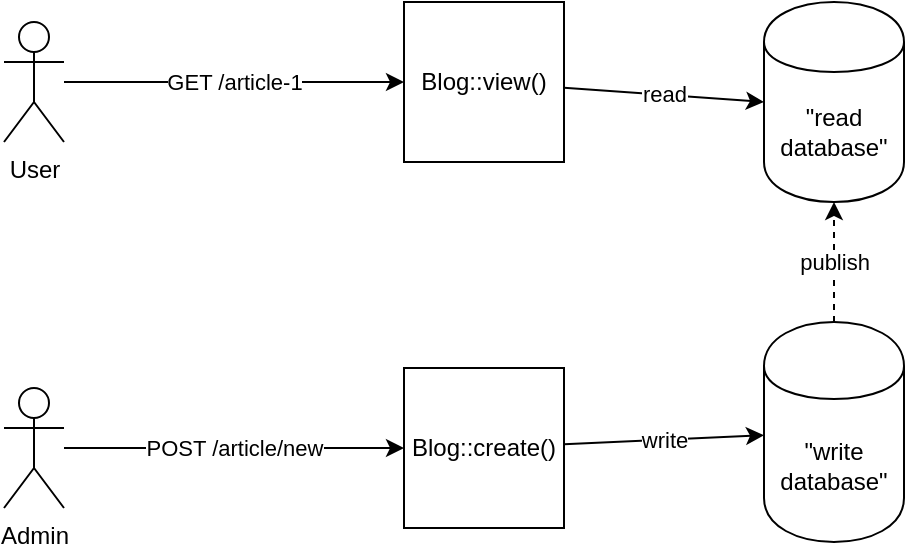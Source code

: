 <mxfile version="10.7.8" type="device"><diagram id="gzYlZ2T_hok7JlRlkWIZ" name="Page-1"><mxGraphModel dx="758" dy="444" grid="1" gridSize="10" guides="1" tooltips="1" connect="1" arrows="1" fold="1" page="1" pageScale="1" pageWidth="1169" pageHeight="826" math="0" shadow="0"><root><mxCell id="0"/><mxCell id="1" parent="0"/><mxCell id="SF9cONjj-R6IsHLbvUEu-11" value="GET /article-1" style="edgeStyle=orthogonalEdgeStyle;rounded=0;orthogonalLoop=1;jettySize=auto;html=1;" edge="1" parent="1" source="SF9cONjj-R6IsHLbvUEu-1" target="SF9cONjj-R6IsHLbvUEu-4"><mxGeometry relative="1" as="geometry"/></mxCell><mxCell id="SF9cONjj-R6IsHLbvUEu-1" value="User" style="shape=umlActor;verticalLabelPosition=bottom;labelBackgroundColor=#ffffff;verticalAlign=top;html=1;outlineConnect=0;" vertex="1" parent="1"><mxGeometry x="240" y="200" width="30" height="60" as="geometry"/></mxCell><mxCell id="SF9cONjj-R6IsHLbvUEu-12" value="POST /article/new" style="edgeStyle=orthogonalEdgeStyle;rounded=0;orthogonalLoop=1;jettySize=auto;html=1;entryX=0;entryY=0.5;entryDx=0;entryDy=0;" edge="1" parent="1" source="SF9cONjj-R6IsHLbvUEu-2" target="SF9cONjj-R6IsHLbvUEu-5"><mxGeometry relative="1" as="geometry"/></mxCell><mxCell id="SF9cONjj-R6IsHLbvUEu-2" value="Admin" style="shape=umlActor;verticalLabelPosition=bottom;labelBackgroundColor=#ffffff;verticalAlign=top;html=1;outlineConnect=0;" vertex="1" parent="1"><mxGeometry x="240" y="383" width="30" height="60" as="geometry"/></mxCell><mxCell id="SF9cONjj-R6IsHLbvUEu-13" value="read" style="rounded=0;orthogonalLoop=1;jettySize=auto;html=1;entryX=0;entryY=0.5;entryDx=0;entryDy=0;" edge="1" parent="1" source="SF9cONjj-R6IsHLbvUEu-4" target="SF9cONjj-R6IsHLbvUEu-17"><mxGeometry relative="1" as="geometry"><mxPoint x="560" y="350" as="targetPoint"/></mxGeometry></mxCell><mxCell id="SF9cONjj-R6IsHLbvUEu-4" value="Blog::view()&lt;br&gt;" style="whiteSpace=wrap;html=1;aspect=fixed;" vertex="1" parent="1"><mxGeometry x="440" y="190" width="80" height="80" as="geometry"/></mxCell><mxCell id="SF9cONjj-R6IsHLbvUEu-14" value="write" style="edgeStyle=none;rounded=0;orthogonalLoop=1;jettySize=auto;html=1;" edge="1" parent="1" source="SF9cONjj-R6IsHLbvUEu-5" target="SF9cONjj-R6IsHLbvUEu-6"><mxGeometry relative="1" as="geometry"/></mxCell><mxCell id="SF9cONjj-R6IsHLbvUEu-5" value="Blog::create()" style="whiteSpace=wrap;html=1;aspect=fixed;" vertex="1" parent="1"><mxGeometry x="440" y="373" width="80" height="80" as="geometry"/></mxCell><mxCell id="SF9cONjj-R6IsHLbvUEu-18" value="publish" style="edgeStyle=none;rounded=0;orthogonalLoop=1;jettySize=auto;html=1;entryX=0.5;entryY=1;entryDx=0;entryDy=0;dashed=1;" edge="1" parent="1" source="SF9cONjj-R6IsHLbvUEu-6" target="SF9cONjj-R6IsHLbvUEu-17"><mxGeometry relative="1" as="geometry"/></mxCell><mxCell id="SF9cONjj-R6IsHLbvUEu-6" value="&quot;write database&quot;" style="shape=cylinder;whiteSpace=wrap;html=1;boundedLbl=1;backgroundOutline=1;" vertex="1" parent="1"><mxGeometry x="620" y="350" width="70" height="110" as="geometry"/></mxCell><mxCell id="SF9cONjj-R6IsHLbvUEu-17" value="&quot;read database&quot;" style="shape=cylinder;whiteSpace=wrap;html=1;boundedLbl=1;backgroundOutline=1;" vertex="1" parent="1"><mxGeometry x="620" y="190" width="70" height="100" as="geometry"/></mxCell></root></mxGraphModel></diagram></mxfile>